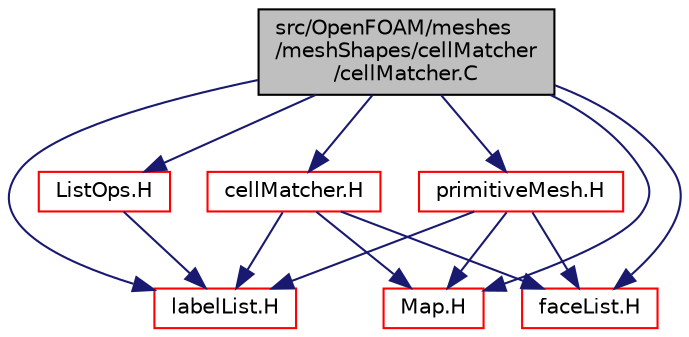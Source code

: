 digraph "src/OpenFOAM/meshes/meshShapes/cellMatcher/cellMatcher.C"
{
  bgcolor="transparent";
  edge [fontname="Helvetica",fontsize="10",labelfontname="Helvetica",labelfontsize="10"];
  node [fontname="Helvetica",fontsize="10",shape=record];
  Node0 [label="src/OpenFOAM/meshes\l/meshShapes/cellMatcher\l/cellMatcher.C",height=0.2,width=0.4,color="black", fillcolor="grey75", style="filled", fontcolor="black"];
  Node0 -> Node1 [color="midnightblue",fontsize="10",style="solid",fontname="Helvetica"];
  Node1 [label="cellMatcher.H",height=0.2,width=0.4,color="red",URL="$a11963.html"];
  Node1 -> Node2 [color="midnightblue",fontsize="10",style="solid",fontname="Helvetica"];
  Node2 [label="labelList.H",height=0.2,width=0.4,color="red",URL="$a13154.html"];
  Node1 -> Node63 [color="midnightblue",fontsize="10",style="solid",fontname="Helvetica"];
  Node63 [label="faceList.H",height=0.2,width=0.4,color="red",URL="$a12101.html"];
  Node1 -> Node161 [color="midnightblue",fontsize="10",style="solid",fontname="Helvetica"];
  Node161 [label="Map.H",height=0.2,width=0.4,color="red",URL="$a09191.html"];
  Node0 -> Node163 [color="midnightblue",fontsize="10",style="solid",fontname="Helvetica"];
  Node163 [label="primitiveMesh.H",height=0.2,width=0.4,color="red",URL="$a12650.html"];
  Node163 -> Node63 [color="midnightblue",fontsize="10",style="solid",fontname="Helvetica"];
  Node163 -> Node2 [color="midnightblue",fontsize="10",style="solid",fontname="Helvetica"];
  Node163 -> Node161 [color="midnightblue",fontsize="10",style="solid",fontname="Helvetica"];
  Node0 -> Node161 [color="midnightblue",fontsize="10",style="solid",fontname="Helvetica"];
  Node0 -> Node63 [color="midnightblue",fontsize="10",style="solid",fontname="Helvetica"];
  Node0 -> Node2 [color="midnightblue",fontsize="10",style="solid",fontname="Helvetica"];
  Node0 -> Node97 [color="midnightblue",fontsize="10",style="solid",fontname="Helvetica"];
  Node97 [label="ListOps.H",height=0.2,width=0.4,color="red",URL="$a09389.html",tooltip="Various functions to operate on Lists. "];
  Node97 -> Node2 [color="midnightblue",fontsize="10",style="solid",fontname="Helvetica"];
}
